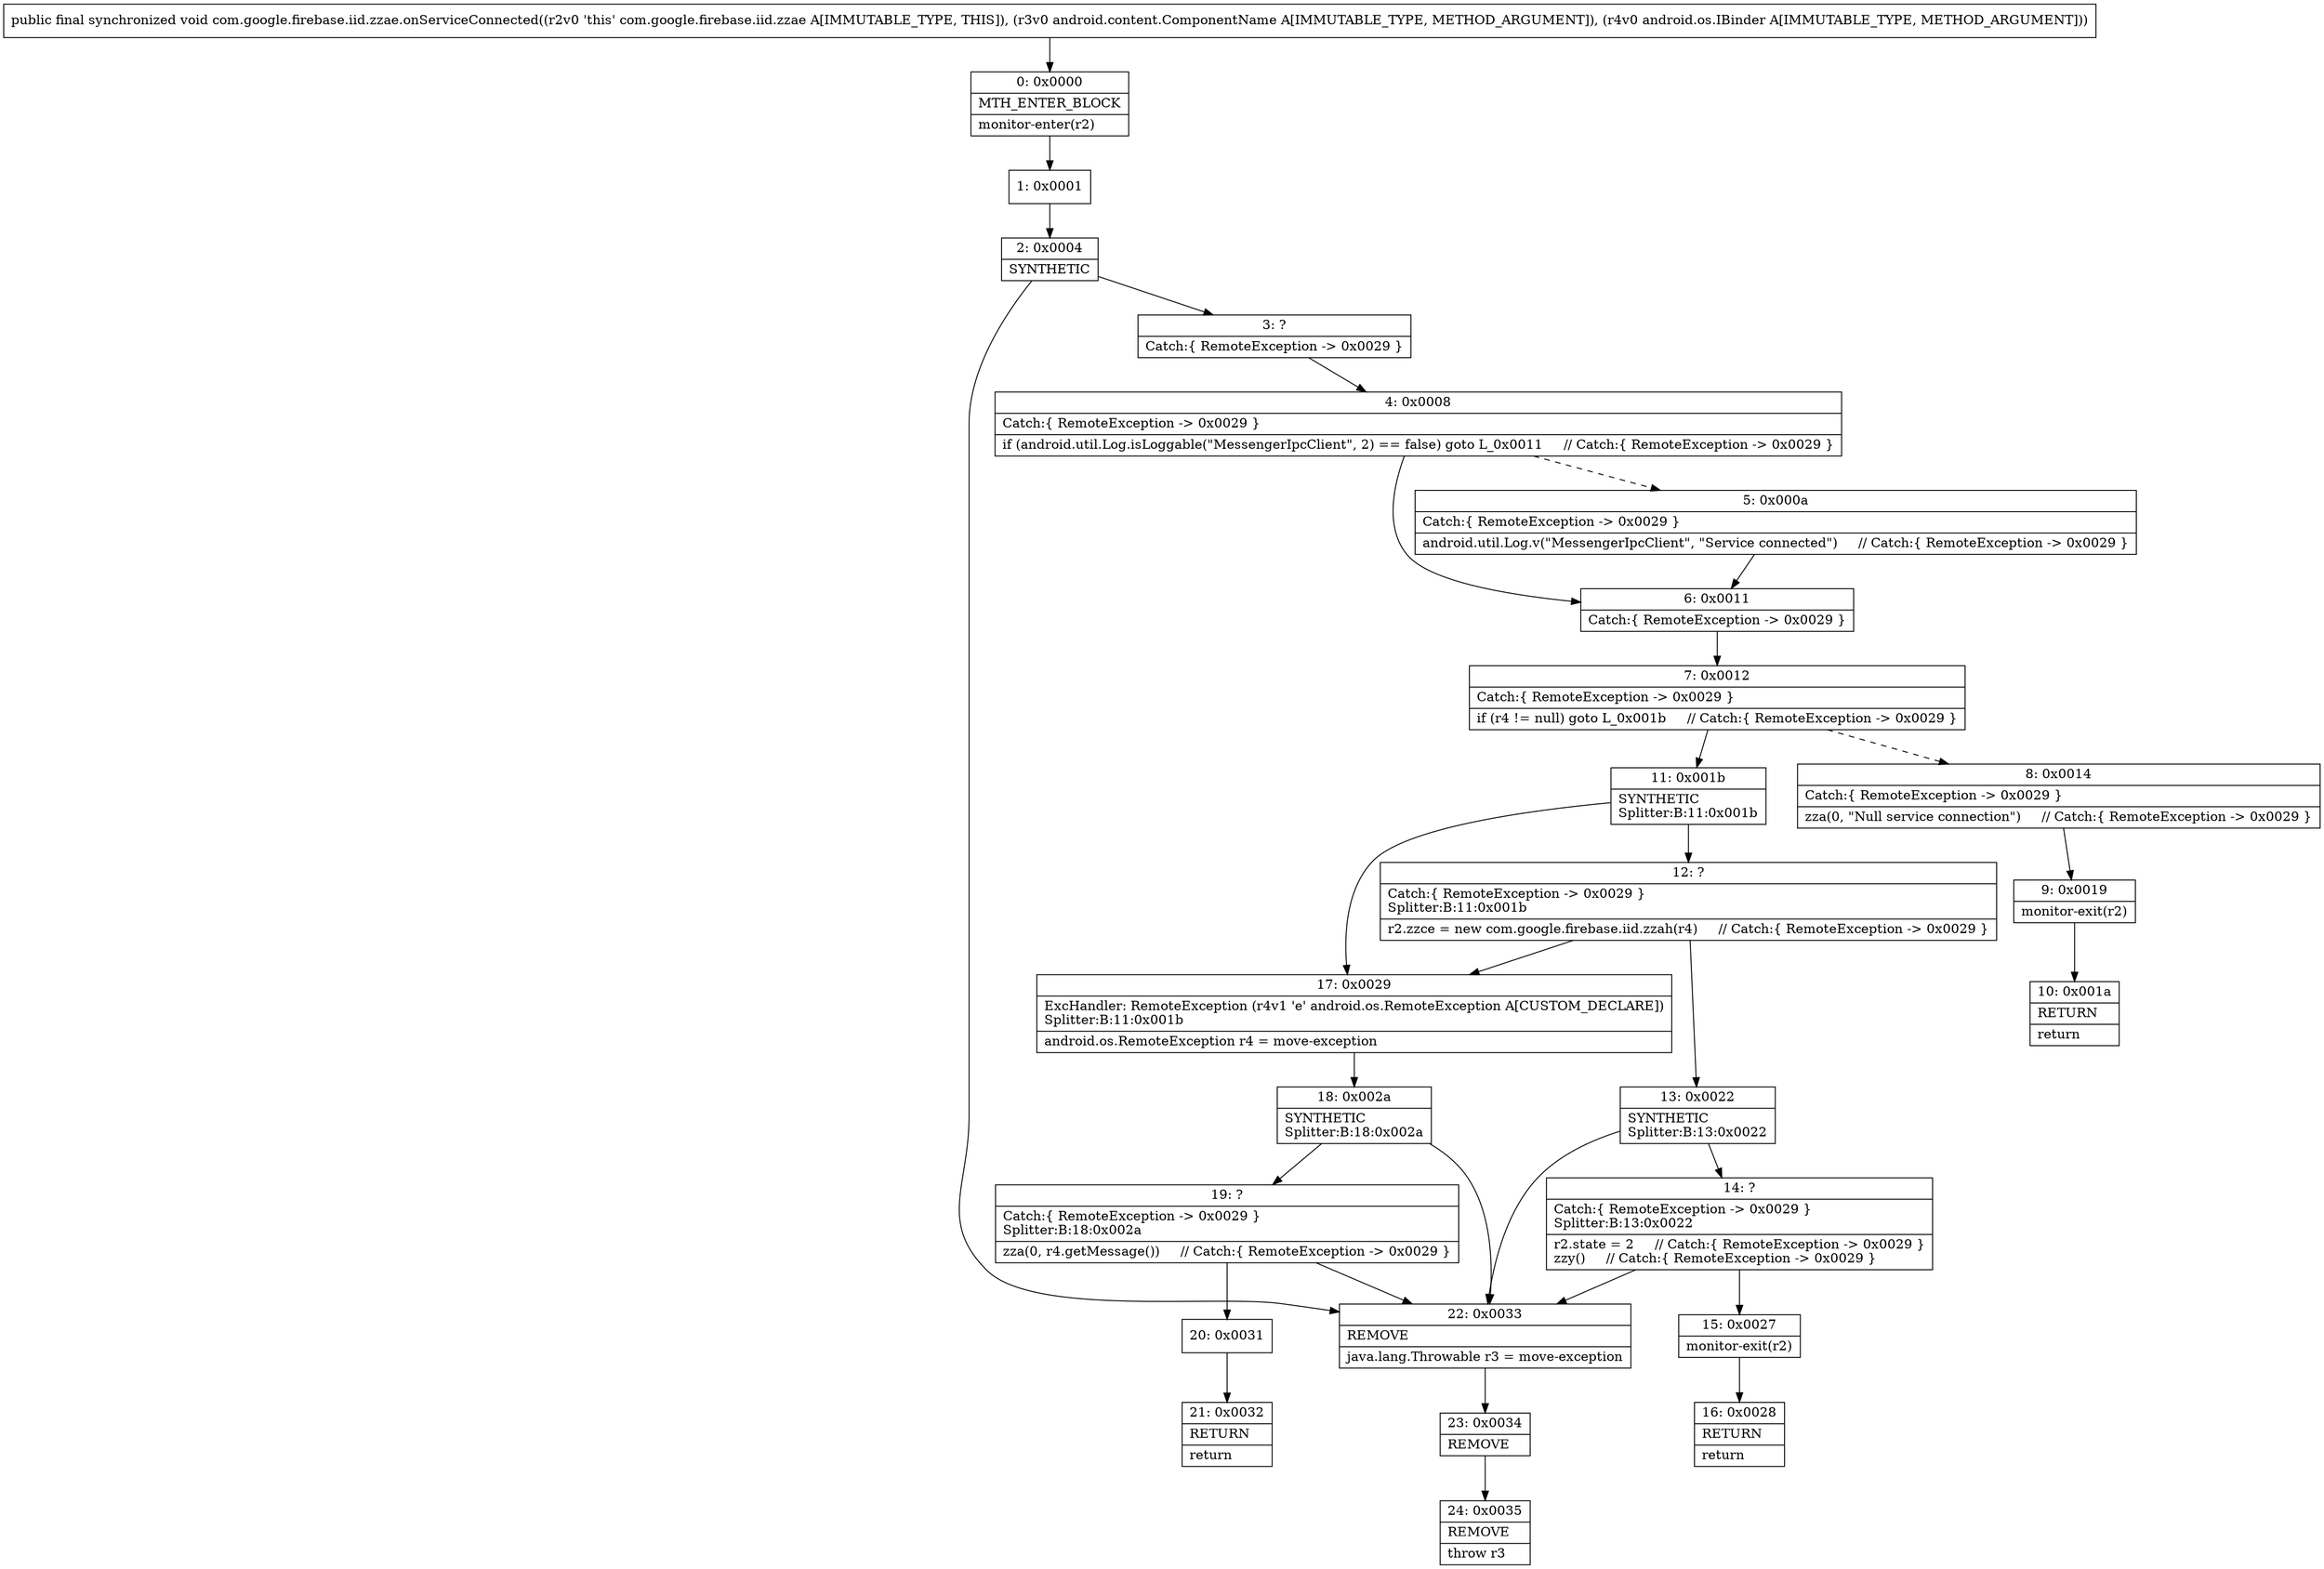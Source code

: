 digraph "CFG forcom.google.firebase.iid.zzae.onServiceConnected(Landroid\/content\/ComponentName;Landroid\/os\/IBinder;)V" {
Node_0 [shape=record,label="{0\:\ 0x0000|MTH_ENTER_BLOCK\l|monitor\-enter(r2)\l}"];
Node_1 [shape=record,label="{1\:\ 0x0001}"];
Node_2 [shape=record,label="{2\:\ 0x0004|SYNTHETIC\l}"];
Node_3 [shape=record,label="{3\:\ ?|Catch:\{ RemoteException \-\> 0x0029 \}\l}"];
Node_4 [shape=record,label="{4\:\ 0x0008|Catch:\{ RemoteException \-\> 0x0029 \}\l|if (android.util.Log.isLoggable(\"MessengerIpcClient\", 2) == false) goto L_0x0011     \/\/ Catch:\{ RemoteException \-\> 0x0029 \}\l}"];
Node_5 [shape=record,label="{5\:\ 0x000a|Catch:\{ RemoteException \-\> 0x0029 \}\l|android.util.Log.v(\"MessengerIpcClient\", \"Service connected\")     \/\/ Catch:\{ RemoteException \-\> 0x0029 \}\l}"];
Node_6 [shape=record,label="{6\:\ 0x0011|Catch:\{ RemoteException \-\> 0x0029 \}\l}"];
Node_7 [shape=record,label="{7\:\ 0x0012|Catch:\{ RemoteException \-\> 0x0029 \}\l|if (r4 != null) goto L_0x001b     \/\/ Catch:\{ RemoteException \-\> 0x0029 \}\l}"];
Node_8 [shape=record,label="{8\:\ 0x0014|Catch:\{ RemoteException \-\> 0x0029 \}\l|zza(0, \"Null service connection\")     \/\/ Catch:\{ RemoteException \-\> 0x0029 \}\l}"];
Node_9 [shape=record,label="{9\:\ 0x0019|monitor\-exit(r2)\l}"];
Node_10 [shape=record,label="{10\:\ 0x001a|RETURN\l|return\l}"];
Node_11 [shape=record,label="{11\:\ 0x001b|SYNTHETIC\lSplitter:B:11:0x001b\l}"];
Node_12 [shape=record,label="{12\:\ ?|Catch:\{ RemoteException \-\> 0x0029 \}\lSplitter:B:11:0x001b\l|r2.zzce = new com.google.firebase.iid.zzah(r4)     \/\/ Catch:\{ RemoteException \-\> 0x0029 \}\l}"];
Node_13 [shape=record,label="{13\:\ 0x0022|SYNTHETIC\lSplitter:B:13:0x0022\l}"];
Node_14 [shape=record,label="{14\:\ ?|Catch:\{ RemoteException \-\> 0x0029 \}\lSplitter:B:13:0x0022\l|r2.state = 2     \/\/ Catch:\{ RemoteException \-\> 0x0029 \}\lzzy()     \/\/ Catch:\{ RemoteException \-\> 0x0029 \}\l}"];
Node_15 [shape=record,label="{15\:\ 0x0027|monitor\-exit(r2)\l}"];
Node_16 [shape=record,label="{16\:\ 0x0028|RETURN\l|return\l}"];
Node_17 [shape=record,label="{17\:\ 0x0029|ExcHandler: RemoteException (r4v1 'e' android.os.RemoteException A[CUSTOM_DECLARE])\lSplitter:B:11:0x001b\l|android.os.RemoteException r4 = move\-exception\l}"];
Node_18 [shape=record,label="{18\:\ 0x002a|SYNTHETIC\lSplitter:B:18:0x002a\l}"];
Node_19 [shape=record,label="{19\:\ ?|Catch:\{ RemoteException \-\> 0x0029 \}\lSplitter:B:18:0x002a\l|zza(0, r4.getMessage())     \/\/ Catch:\{ RemoteException \-\> 0x0029 \}\l}"];
Node_20 [shape=record,label="{20\:\ 0x0031}"];
Node_21 [shape=record,label="{21\:\ 0x0032|RETURN\l|return\l}"];
Node_22 [shape=record,label="{22\:\ 0x0033|REMOVE\l|java.lang.Throwable r3 = move\-exception\l}"];
Node_23 [shape=record,label="{23\:\ 0x0034|REMOVE\l}"];
Node_24 [shape=record,label="{24\:\ 0x0035|REMOVE\l|throw r3\l}"];
MethodNode[shape=record,label="{public final synchronized void com.google.firebase.iid.zzae.onServiceConnected((r2v0 'this' com.google.firebase.iid.zzae A[IMMUTABLE_TYPE, THIS]), (r3v0 android.content.ComponentName A[IMMUTABLE_TYPE, METHOD_ARGUMENT]), (r4v0 android.os.IBinder A[IMMUTABLE_TYPE, METHOD_ARGUMENT])) }"];
MethodNode -> Node_0;
Node_0 -> Node_1;
Node_1 -> Node_2;
Node_2 -> Node_3;
Node_2 -> Node_22;
Node_3 -> Node_4;
Node_4 -> Node_5[style=dashed];
Node_4 -> Node_6;
Node_5 -> Node_6;
Node_6 -> Node_7;
Node_7 -> Node_8[style=dashed];
Node_7 -> Node_11;
Node_8 -> Node_9;
Node_9 -> Node_10;
Node_11 -> Node_12;
Node_11 -> Node_17;
Node_12 -> Node_13;
Node_12 -> Node_17;
Node_13 -> Node_14;
Node_13 -> Node_22;
Node_14 -> Node_15;
Node_14 -> Node_22;
Node_15 -> Node_16;
Node_17 -> Node_18;
Node_18 -> Node_19;
Node_18 -> Node_22;
Node_19 -> Node_20;
Node_19 -> Node_22;
Node_20 -> Node_21;
Node_22 -> Node_23;
Node_23 -> Node_24;
}


